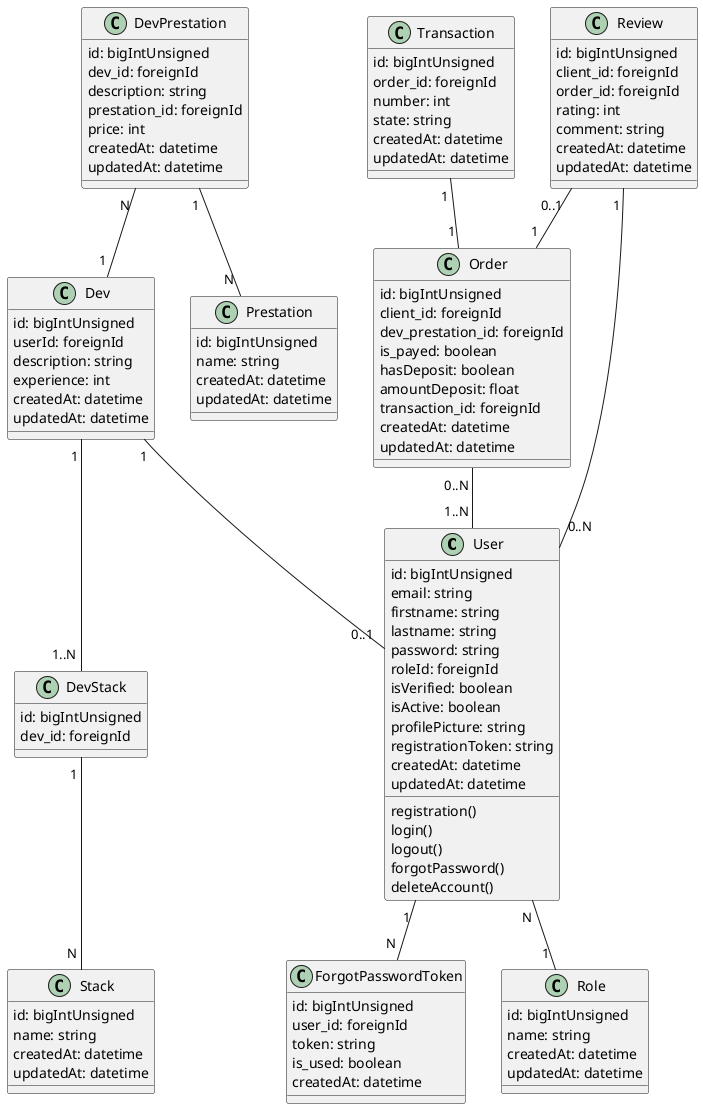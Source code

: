 @startuml Class

class User {
  id: bigIntUnsigned
  email: string
  firstname: string
  lastname: string
  password: string
  roleId: foreignId
  isVerified: boolean
  isActive: boolean
  profilePicture: string
  registrationToken: string
  createdAt: datetime
  updatedAt: datetime

  registration()
  login()
  logout()
  forgotPassword()
  deleteAccount()
}

class Dev {
  id: bigIntUnsigned
  userId: foreignId
  description: string
  experience: int
  createdAt: datetime
  updatedAt: datetime
}

class Role {
  id: bigIntUnsigned
  name: string
  createdAt: datetime
  updatedAt: datetime
}

class Prestation {
  id: bigIntUnsigned
  name: string
  createdAt: datetime
  updatedAt: datetime
}

class DevPrestation {
  id: bigIntUnsigned
  dev_id: foreignId
  description: string
  prestation_id: foreignId
  price: int
  createdAt: datetime
  updatedAt: datetime
}

class DevStack {
  id: bigIntUnsigned
  dev_id: foreignId

}

class Stack {
  id: bigIntUnsigned
  name: string
  createdAt: datetime
  updatedAt: datetime
}

class ForgotPasswordToken {
  id: bigIntUnsigned
  user_id: foreignId
  token: string
  is_used: boolean
  createdAt: datetime
}

class Order {
  id: bigIntUnsigned
  client_id: foreignId
  dev_prestation_id: foreignId
  is_payed: boolean
  hasDeposit: boolean
  amountDeposit: float
  transaction_id: foreignId
  createdAt: datetime
  updatedAt: datetime
}

class Transaction {
  id: bigIntUnsigned
  order_id: foreignId
  number: int
  state: string
  createdAt: datetime
  updatedAt: datetime

}

class Review {
  id: bigIntUnsigned
  client_id: foreignId
  order_id: foreignId
  rating: int
  comment: string
  createdAt: datetime
  updatedAt: datetime
}

User "N " -- "1 " Role
User "1 " -- "N " ForgotPasswordToken
Order "0..N " -- "1..N " User
Transaction "1 " -- "1 " Order
Dev "1 " -- "0..1 " User
Dev "1 " -- "1..N " DevStack
DevStack "1 " -- "N " Stack
Review "1 " -- "0..N " User
Review "0..1 " -- "1 " Order
DevPrestation "1 " -- "N " Prestation
DevPrestation "N " -- "1 " Dev

@enduml